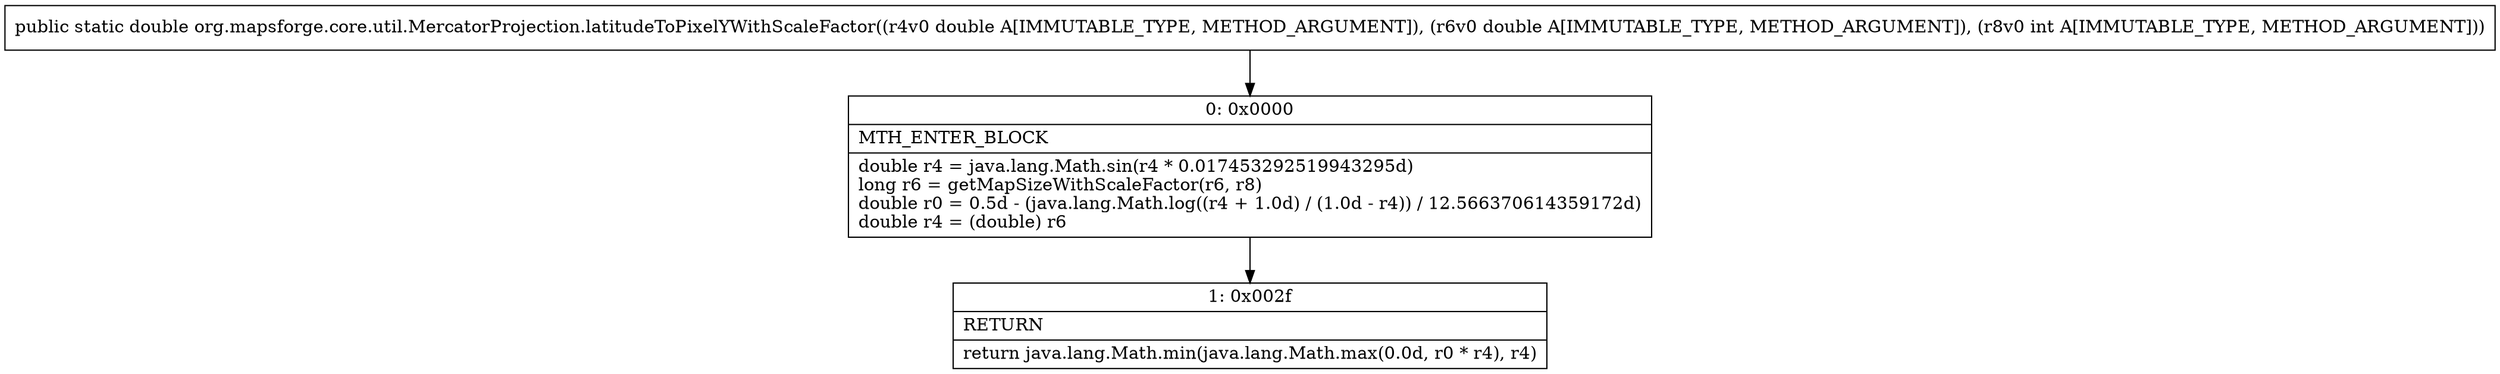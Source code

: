 digraph "CFG fororg.mapsforge.core.util.MercatorProjection.latitudeToPixelYWithScaleFactor(DDI)D" {
Node_0 [shape=record,label="{0\:\ 0x0000|MTH_ENTER_BLOCK\l|double r4 = java.lang.Math.sin(r4 * 0.017453292519943295d)\llong r6 = getMapSizeWithScaleFactor(r6, r8)\ldouble r0 = 0.5d \- (java.lang.Math.log((r4 + 1.0d) \/ (1.0d \- r4)) \/ 12.566370614359172d)\ldouble r4 = (double) r6\l}"];
Node_1 [shape=record,label="{1\:\ 0x002f|RETURN\l|return java.lang.Math.min(java.lang.Math.max(0.0d, r0 * r4), r4)\l}"];
MethodNode[shape=record,label="{public static double org.mapsforge.core.util.MercatorProjection.latitudeToPixelYWithScaleFactor((r4v0 double A[IMMUTABLE_TYPE, METHOD_ARGUMENT]), (r6v0 double A[IMMUTABLE_TYPE, METHOD_ARGUMENT]), (r8v0 int A[IMMUTABLE_TYPE, METHOD_ARGUMENT])) }"];
MethodNode -> Node_0;
Node_0 -> Node_1;
}

